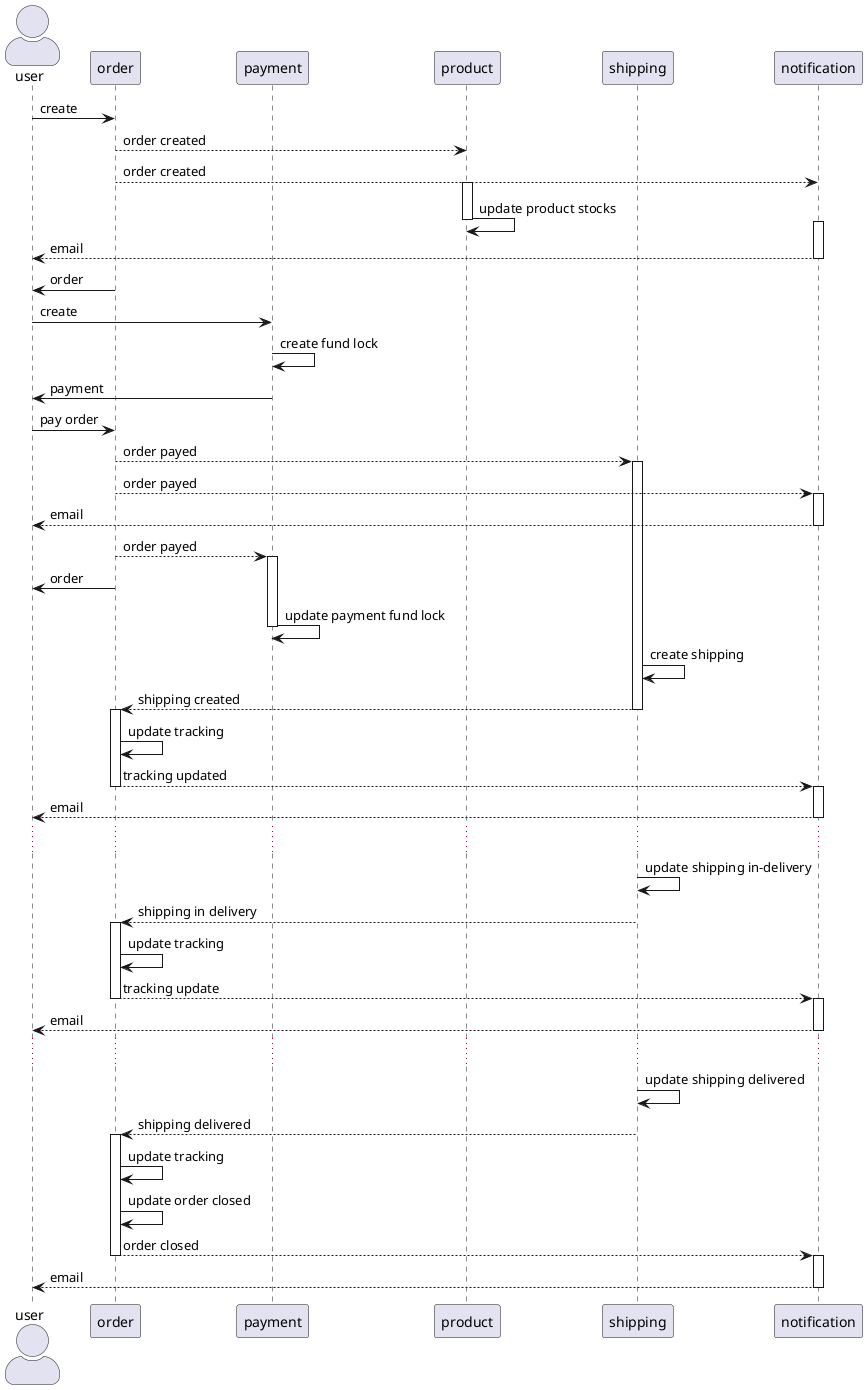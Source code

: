 @startuml

skinparam actorStyle awesome

actor user
participant order as o
participant payment as py
participant product as p
participant shipping as s
participant notification as n


user->o: create
o-->p: order created
o-->n: order created
activate p
p->p: update product stocks
deactivate p
activate n
n-->user: email
deactivate n
o->user: order


user->py: create
py->py: create fund lock
py->user: payment

user->o: pay order
o-->s: order payed
activate s
o-->n: order payed
activate n
n-->user: email
deactivate n
o-->py: order payed
activate py
o->user: order

py->py: update payment fund lock
deactivate py
s->s: create shipping
s-->o: shipping created
deactivate s
activate o
o->o: update tracking
o-->n: tracking updated
deactivate o
activate n
n-->user: email
deactivate n

...

s->s: update shipping in-delivery
s-->o: shipping in delivery
activate o
o->o: update tracking
o-->n: tracking update
deactivate o
activate n
n-->user: email
deactivate n

...

s->s: update shipping delivered
s-->o: shipping delivered
activate o
o->o: update tracking
o->o: update order closed
o-->n: order closed
deactivate o

activate n
n-->user: email
deactivate n




@enduml